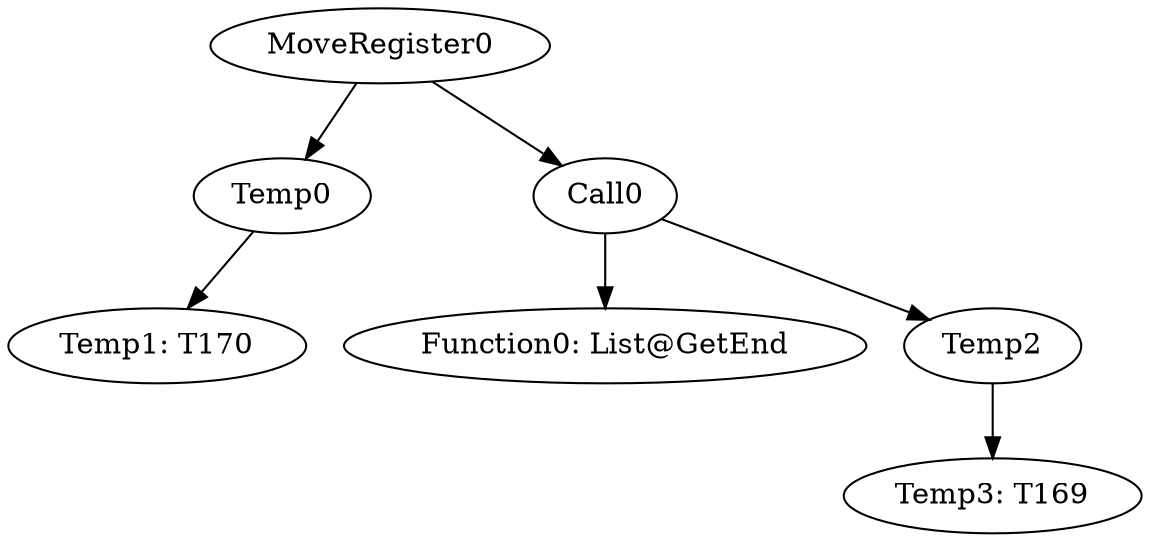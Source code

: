 digraph {
	ordering = out;
	Call0 -> "Function0: List@GetEnd";
	Call0 -> Temp2;
	MoveRegister0 -> Temp0;
	MoveRegister0 -> Call0;
	Temp2 -> "Temp3: T169";
	Temp0 -> "Temp1: T170";
}

